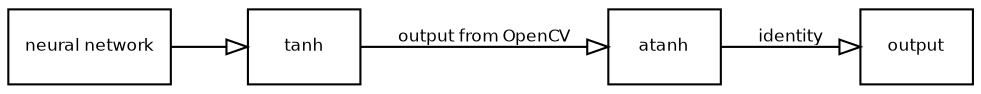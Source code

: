 digraph G {
    fontname = "Helvetica"
    fontsize = 8
    rankdir="LR";
    nodesep = "0.6"
    splines=ortho

    node [
        fontname = "Helvetica"
        fontsize = 8
        shape = "record"
    ]

    edge [
        fontname = "Helvetica"
        fontsize = 8
        arrowhead = "onormal"
        labeldistance = 1.8
    ]

    nn [
        label = "neural network"
    ]

    tanh [
        label = "tanh"
    ]

    atanh [
        label = "atanh"
    ]

    out [
        label = "output"
    ]

    nn -> tanh
    tanh -> atanh [
        label = "output from OpenCV"
    ]
    atanh -> out [
        label = "identity"
    ]
}
